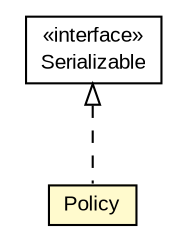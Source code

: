 #!/usr/local/bin/dot
#
# Class diagram 
# Generated by UMLGraph version R5_6-24-gf6e263 (http://www.umlgraph.org/)
#

digraph G {
	edge [fontname="arial",fontsize=10,labelfontname="arial",labelfontsize=10];
	node [fontname="arial",fontsize=10,shape=plaintext];
	nodesep=0.25;
	ranksep=0.5;
	// eu.europa.esig.dss.Policy
	c509976 [label=<<table title="eu.europa.esig.dss.Policy" border="0" cellborder="1" cellspacing="0" cellpadding="2" port="p" bgcolor="lemonChiffon" href="./Policy.html">
		<tr><td><table border="0" cellspacing="0" cellpadding="1">
<tr><td align="center" balign="center"> Policy </td></tr>
		</table></td></tr>
		</table>>, URL="./Policy.html", fontname="arial", fontcolor="black", fontsize=10.0];
	//eu.europa.esig.dss.Policy implements java.io.Serializable
	c510826:p -> c509976:p [dir=back,arrowtail=empty,style=dashed];
	// java.io.Serializable
	c510826 [label=<<table title="java.io.Serializable" border="0" cellborder="1" cellspacing="0" cellpadding="2" port="p" href="http://java.sun.com/j2se/1.4.2/docs/api/java/io/Serializable.html">
		<tr><td><table border="0" cellspacing="0" cellpadding="1">
<tr><td align="center" balign="center"> &#171;interface&#187; </td></tr>
<tr><td align="center" balign="center"> Serializable </td></tr>
		</table></td></tr>
		</table>>, URL="http://java.sun.com/j2se/1.4.2/docs/api/java/io/Serializable.html", fontname="arial", fontcolor="black", fontsize=10.0];
}

